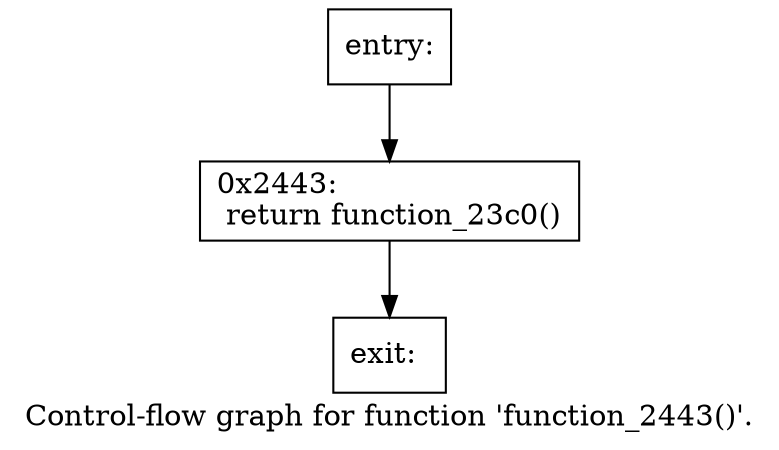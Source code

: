digraph "Control-flow graph for function 'function_2443()'." {
  label="Control-flow graph for function 'function_2443()'.";
  node [shape=record];

  Node07C7FE80 [label="{entry:\l}"];
  Node07C7FE80 -> Node07C7FA90;
  Node07C7FA90 [label="{0x2443:\l  return function_23c0()\l}"];
  Node07C7FA90 -> Node07C7FEC8;
  Node07C7FEC8 [label="{exit:\l}"];

}
